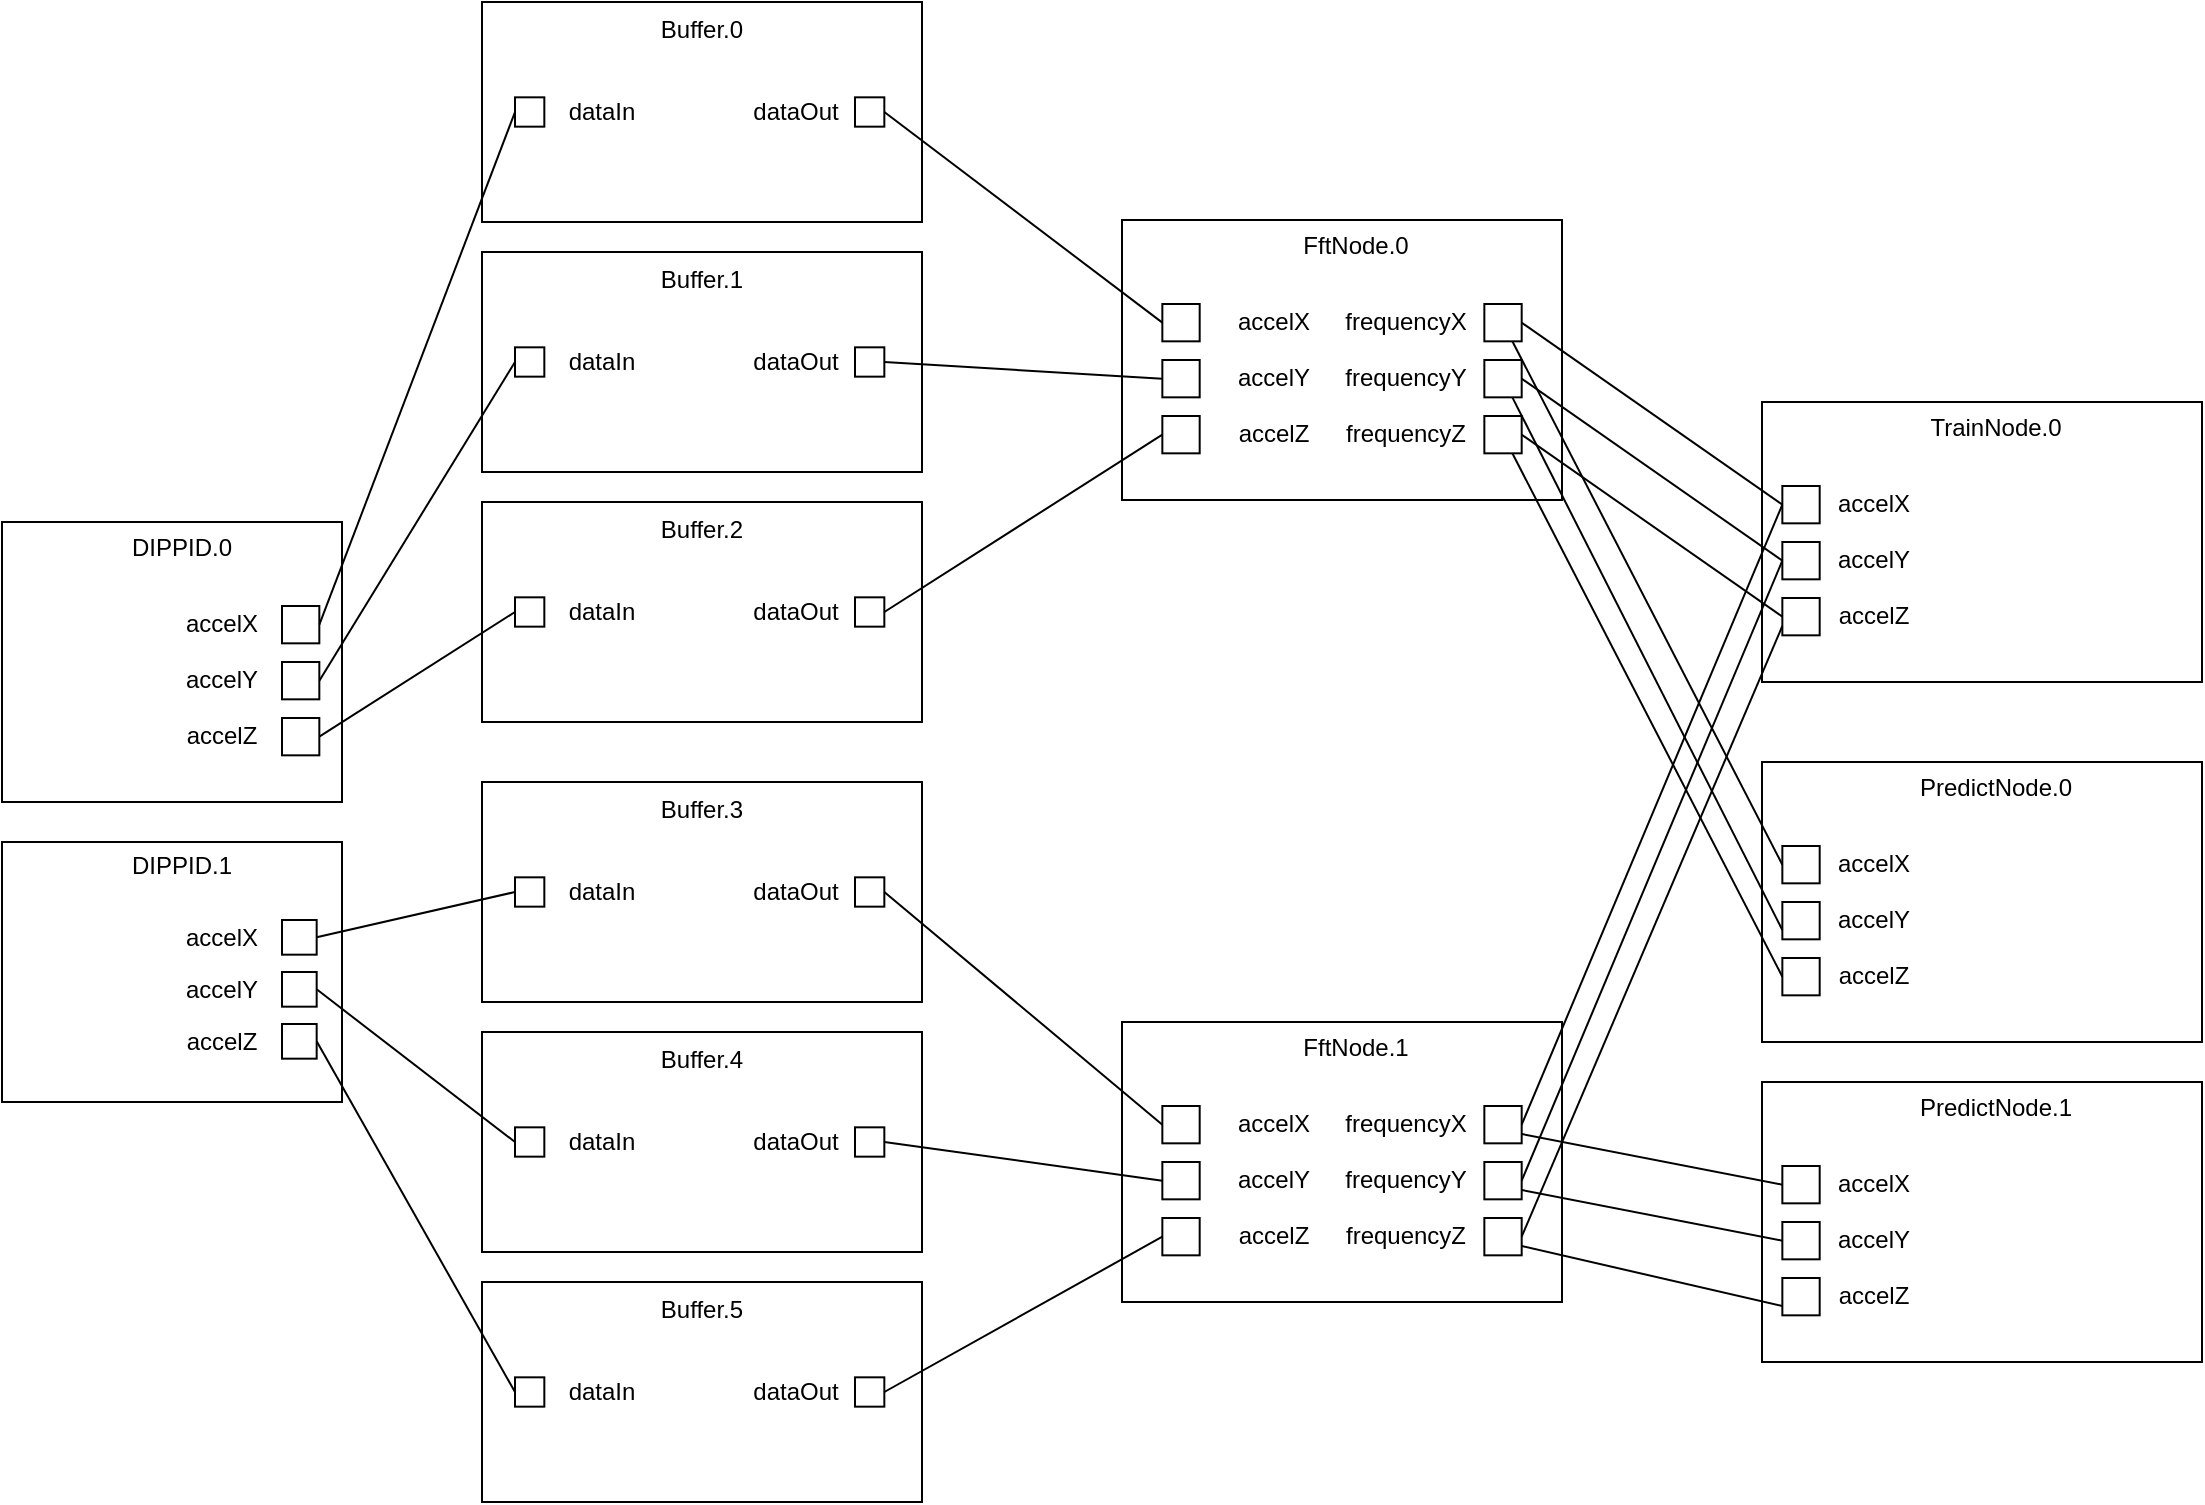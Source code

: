 <mxfile version="12.3.2" type="device" pages="1"><diagram id="SJnPd2fDboY1Y62Irj8r" name="FlowChart"><mxGraphModel dx="1278" dy="2117" grid="1" gridSize="10" guides="1" tooltips="1" connect="1" arrows="1" fold="1" page="1" pageScale="1" pageWidth="827" pageHeight="1169" math="0" shadow="0"><root><mxCell id="0"/><mxCell id="1" parent="0"/><mxCell id="RKV_NKpiURyX0T0LdgOH-31" value="" style="group" vertex="1" connectable="0" parent="1"><mxGeometry x="190" y="80" width="170" height="140" as="geometry"/></mxCell><mxCell id="RKV_NKpiURyX0T0LdgOH-5" value="" style="rounded=0;whiteSpace=wrap;html=1;" vertex="1" parent="RKV_NKpiURyX0T0LdgOH-31"><mxGeometry width="170" height="140" as="geometry"/></mxCell><mxCell id="RKV_NKpiURyX0T0LdgOH-6" value="DIPPID.0" style="text;html=1;strokeColor=none;fillColor=none;align=center;verticalAlign=middle;whiteSpace=wrap;rounded=0;" vertex="1" parent="RKV_NKpiURyX0T0LdgOH-31"><mxGeometry x="70" y="3.733" width="40" height="18.667" as="geometry"/></mxCell><mxCell id="RKV_NKpiURyX0T0LdgOH-7" value="" style="whiteSpace=wrap;html=1;aspect=fixed;" vertex="1" parent="RKV_NKpiURyX0T0LdgOH-31"><mxGeometry x="140" y="42" width="18.667" height="18.667" as="geometry"/></mxCell><mxCell id="RKV_NKpiURyX0T0LdgOH-9" value="accelX" style="text;html=1;strokeColor=none;fillColor=none;align=center;verticalAlign=middle;whiteSpace=wrap;rounded=0;" vertex="1" parent="RKV_NKpiURyX0T0LdgOH-31"><mxGeometry x="90" y="42" width="40" height="18.667" as="geometry"/></mxCell><mxCell id="RKV_NKpiURyX0T0LdgOH-10" value="" style="whiteSpace=wrap;html=1;aspect=fixed;" vertex="1" parent="RKV_NKpiURyX0T0LdgOH-31"><mxGeometry x="140" y="70" width="18.667" height="18.667" as="geometry"/></mxCell><mxCell id="RKV_NKpiURyX0T0LdgOH-11" value="accelY" style="text;html=1;strokeColor=none;fillColor=none;align=center;verticalAlign=middle;whiteSpace=wrap;rounded=0;" vertex="1" parent="RKV_NKpiURyX0T0LdgOH-31"><mxGeometry x="90" y="70" width="40" height="18.667" as="geometry"/></mxCell><mxCell id="RKV_NKpiURyX0T0LdgOH-12" value="" style="whiteSpace=wrap;html=1;aspect=fixed;" vertex="1" parent="RKV_NKpiURyX0T0LdgOH-31"><mxGeometry x="140" y="98" width="18.667" height="18.667" as="geometry"/></mxCell><mxCell id="RKV_NKpiURyX0T0LdgOH-13" value="accelZ" style="text;html=1;strokeColor=none;fillColor=none;align=center;verticalAlign=middle;whiteSpace=wrap;rounded=0;" vertex="1" parent="RKV_NKpiURyX0T0LdgOH-31"><mxGeometry x="90" y="98" width="40" height="18.667" as="geometry"/></mxCell><mxCell id="RKV_NKpiURyX0T0LdgOH-32" value="" style="group" vertex="1" connectable="0" parent="1"><mxGeometry x="190" y="240" width="170" height="130" as="geometry"/></mxCell><mxCell id="RKV_NKpiURyX0T0LdgOH-14" value="" style="rounded=0;whiteSpace=wrap;html=1;" vertex="1" parent="RKV_NKpiURyX0T0LdgOH-32"><mxGeometry width="170" height="130" as="geometry"/></mxCell><mxCell id="RKV_NKpiURyX0T0LdgOH-15" value="DIPPID.1" style="text;html=1;strokeColor=none;fillColor=none;align=center;verticalAlign=middle;whiteSpace=wrap;rounded=0;" vertex="1" parent="RKV_NKpiURyX0T0LdgOH-32"><mxGeometry x="70" y="3.467" width="40" height="17.333" as="geometry"/></mxCell><mxCell id="RKV_NKpiURyX0T0LdgOH-16" value="" style="whiteSpace=wrap;html=1;aspect=fixed;" vertex="1" parent="RKV_NKpiURyX0T0LdgOH-32"><mxGeometry x="140" y="39" width="17.333" height="17.333" as="geometry"/></mxCell><mxCell id="RKV_NKpiURyX0T0LdgOH-17" value="accelX" style="text;html=1;strokeColor=none;fillColor=none;align=center;verticalAlign=middle;whiteSpace=wrap;rounded=0;" vertex="1" parent="RKV_NKpiURyX0T0LdgOH-32"><mxGeometry x="90" y="39" width="40" height="17.333" as="geometry"/></mxCell><mxCell id="RKV_NKpiURyX0T0LdgOH-18" value="" style="whiteSpace=wrap;html=1;aspect=fixed;" vertex="1" parent="RKV_NKpiURyX0T0LdgOH-32"><mxGeometry x="140" y="65" width="17.333" height="17.333" as="geometry"/></mxCell><mxCell id="RKV_NKpiURyX0T0LdgOH-19" value="accelY" style="text;html=1;strokeColor=none;fillColor=none;align=center;verticalAlign=middle;whiteSpace=wrap;rounded=0;" vertex="1" parent="RKV_NKpiURyX0T0LdgOH-32"><mxGeometry x="90" y="65" width="40" height="17.333" as="geometry"/></mxCell><mxCell id="RKV_NKpiURyX0T0LdgOH-20" value="" style="whiteSpace=wrap;html=1;aspect=fixed;" vertex="1" parent="RKV_NKpiURyX0T0LdgOH-32"><mxGeometry x="140" y="91" width="17.333" height="17.333" as="geometry"/></mxCell><mxCell id="RKV_NKpiURyX0T0LdgOH-21" value="accelZ" style="text;html=1;strokeColor=none;fillColor=none;align=center;verticalAlign=middle;whiteSpace=wrap;rounded=0;" vertex="1" parent="RKV_NKpiURyX0T0LdgOH-32"><mxGeometry x="90" y="91" width="40" height="17.333" as="geometry"/></mxCell><mxCell id="RKV_NKpiURyX0T0LdgOH-46" value="" style="group" vertex="1" connectable="0" parent="1"><mxGeometry x="430" y="-180" width="220" height="110" as="geometry"/></mxCell><mxCell id="RKV_NKpiURyX0T0LdgOH-33" value="" style="group" vertex="1" connectable="0" parent="RKV_NKpiURyX0T0LdgOH-46"><mxGeometry width="220" height="110" as="geometry"/></mxCell><mxCell id="RKV_NKpiURyX0T0LdgOH-34" value="" style="rounded=0;whiteSpace=wrap;html=1;" vertex="1" parent="RKV_NKpiURyX0T0LdgOH-33"><mxGeometry width="220" height="110.0" as="geometry"/></mxCell><mxCell id="RKV_NKpiURyX0T0LdgOH-35" value="Buffer.0" style="text;html=1;strokeColor=none;fillColor=none;align=center;verticalAlign=middle;whiteSpace=wrap;rounded=0;" vertex="1" parent="RKV_NKpiURyX0T0LdgOH-33"><mxGeometry x="90" y="6.967" width="40" height="14.667" as="geometry"/></mxCell><mxCell id="RKV_NKpiURyX0T0LdgOH-38" value="" style="whiteSpace=wrap;html=1;aspect=fixed;" vertex="1" parent="RKV_NKpiURyX0T0LdgOH-33"><mxGeometry x="186.5" y="47.667" width="14.667" height="14.667" as="geometry"/></mxCell><mxCell id="RKV_NKpiURyX0T0LdgOH-39" value="dataOut" style="text;html=1;strokeColor=none;fillColor=none;align=center;verticalAlign=middle;whiteSpace=wrap;rounded=0;" vertex="1" parent="RKV_NKpiURyX0T0LdgOH-33"><mxGeometry x="136.5" y="47.667" width="40" height="14.667" as="geometry"/></mxCell><mxCell id="RKV_NKpiURyX0T0LdgOH-42" value="" style="whiteSpace=wrap;html=1;aspect=fixed;" vertex="1" parent="RKV_NKpiURyX0T0LdgOH-33"><mxGeometry x="16.5" y="47.667" width="14.667" height="14.667" as="geometry"/></mxCell><mxCell id="RKV_NKpiURyX0T0LdgOH-43" value="dataIn" style="text;html=1;strokeColor=none;fillColor=none;align=center;verticalAlign=middle;whiteSpace=wrap;rounded=0;" vertex="1" parent="RKV_NKpiURyX0T0LdgOH-33"><mxGeometry x="40" y="47.667" width="40" height="14.667" as="geometry"/></mxCell><mxCell id="RKV_NKpiURyX0T0LdgOH-47" value="" style="group" vertex="1" connectable="0" parent="1"><mxGeometry x="430" y="-55" width="220" height="110" as="geometry"/></mxCell><mxCell id="RKV_NKpiURyX0T0LdgOH-48" value="" style="group" vertex="1" connectable="0" parent="RKV_NKpiURyX0T0LdgOH-47"><mxGeometry width="220" height="110" as="geometry"/></mxCell><mxCell id="RKV_NKpiURyX0T0LdgOH-49" value="" style="rounded=0;whiteSpace=wrap;html=1;" vertex="1" parent="RKV_NKpiURyX0T0LdgOH-48"><mxGeometry width="220" height="110.0" as="geometry"/></mxCell><mxCell id="RKV_NKpiURyX0T0LdgOH-50" value="Buffer.1" style="text;html=1;strokeColor=none;fillColor=none;align=center;verticalAlign=middle;whiteSpace=wrap;rounded=0;" vertex="1" parent="RKV_NKpiURyX0T0LdgOH-48"><mxGeometry x="90" y="6.967" width="40" height="14.667" as="geometry"/></mxCell><mxCell id="RKV_NKpiURyX0T0LdgOH-51" value="" style="whiteSpace=wrap;html=1;aspect=fixed;" vertex="1" parent="RKV_NKpiURyX0T0LdgOH-48"><mxGeometry x="186.5" y="47.667" width="14.667" height="14.667" as="geometry"/></mxCell><mxCell id="RKV_NKpiURyX0T0LdgOH-52" value="dataOut" style="text;html=1;strokeColor=none;fillColor=none;align=center;verticalAlign=middle;whiteSpace=wrap;rounded=0;" vertex="1" parent="RKV_NKpiURyX0T0LdgOH-48"><mxGeometry x="136.5" y="47.667" width="40" height="14.667" as="geometry"/></mxCell><mxCell id="RKV_NKpiURyX0T0LdgOH-53" value="" style="whiteSpace=wrap;html=1;aspect=fixed;" vertex="1" parent="RKV_NKpiURyX0T0LdgOH-48"><mxGeometry x="16.5" y="47.667" width="14.667" height="14.667" as="geometry"/></mxCell><mxCell id="RKV_NKpiURyX0T0LdgOH-54" value="dataIn" style="text;html=1;strokeColor=none;fillColor=none;align=center;verticalAlign=middle;whiteSpace=wrap;rounded=0;" vertex="1" parent="RKV_NKpiURyX0T0LdgOH-48"><mxGeometry x="40" y="47.667" width="40" height="14.667" as="geometry"/></mxCell><mxCell id="RKV_NKpiURyX0T0LdgOH-55" value="" style="group" vertex="1" connectable="0" parent="1"><mxGeometry x="430" y="70" width="220" height="110" as="geometry"/></mxCell><mxCell id="RKV_NKpiURyX0T0LdgOH-56" value="" style="group" vertex="1" connectable="0" parent="RKV_NKpiURyX0T0LdgOH-55"><mxGeometry width="220" height="110" as="geometry"/></mxCell><mxCell id="RKV_NKpiURyX0T0LdgOH-57" value="" style="rounded=0;whiteSpace=wrap;html=1;" vertex="1" parent="RKV_NKpiURyX0T0LdgOH-56"><mxGeometry width="220" height="110.0" as="geometry"/></mxCell><mxCell id="RKV_NKpiURyX0T0LdgOH-58" value="Buffer.2" style="text;html=1;strokeColor=none;fillColor=none;align=center;verticalAlign=middle;whiteSpace=wrap;rounded=0;" vertex="1" parent="RKV_NKpiURyX0T0LdgOH-56"><mxGeometry x="90" y="6.967" width="40" height="14.667" as="geometry"/></mxCell><mxCell id="RKV_NKpiURyX0T0LdgOH-59" value="" style="whiteSpace=wrap;html=1;aspect=fixed;" vertex="1" parent="RKV_NKpiURyX0T0LdgOH-56"><mxGeometry x="186.5" y="47.667" width="14.667" height="14.667" as="geometry"/></mxCell><mxCell id="RKV_NKpiURyX0T0LdgOH-60" value="dataOut" style="text;html=1;strokeColor=none;fillColor=none;align=center;verticalAlign=middle;whiteSpace=wrap;rounded=0;" vertex="1" parent="RKV_NKpiURyX0T0LdgOH-56"><mxGeometry x="136.5" y="47.667" width="40" height="14.667" as="geometry"/></mxCell><mxCell id="RKV_NKpiURyX0T0LdgOH-61" value="" style="whiteSpace=wrap;html=1;aspect=fixed;" vertex="1" parent="RKV_NKpiURyX0T0LdgOH-56"><mxGeometry x="16.5" y="47.667" width="14.667" height="14.667" as="geometry"/></mxCell><mxCell id="RKV_NKpiURyX0T0LdgOH-62" value="dataIn" style="text;html=1;strokeColor=none;fillColor=none;align=center;verticalAlign=middle;whiteSpace=wrap;rounded=0;" vertex="1" parent="RKV_NKpiURyX0T0LdgOH-56"><mxGeometry x="40" y="47.667" width="40" height="14.667" as="geometry"/></mxCell><mxCell id="RKV_NKpiURyX0T0LdgOH-71" value="" style="group" vertex="1" connectable="0" parent="1"><mxGeometry x="430" y="210" width="220" height="110" as="geometry"/></mxCell><mxCell id="RKV_NKpiURyX0T0LdgOH-72" value="" style="group" vertex="1" connectable="0" parent="RKV_NKpiURyX0T0LdgOH-71"><mxGeometry width="220" height="110" as="geometry"/></mxCell><mxCell id="RKV_NKpiURyX0T0LdgOH-73" value="" style="rounded=0;whiteSpace=wrap;html=1;" vertex="1" parent="RKV_NKpiURyX0T0LdgOH-72"><mxGeometry width="220" height="110.0" as="geometry"/></mxCell><mxCell id="RKV_NKpiURyX0T0LdgOH-74" value="Buffer.3" style="text;html=1;strokeColor=none;fillColor=none;align=center;verticalAlign=middle;whiteSpace=wrap;rounded=0;" vertex="1" parent="RKV_NKpiURyX0T0LdgOH-72"><mxGeometry x="90" y="6.967" width="40" height="14.667" as="geometry"/></mxCell><mxCell id="RKV_NKpiURyX0T0LdgOH-75" value="" style="whiteSpace=wrap;html=1;aspect=fixed;" vertex="1" parent="RKV_NKpiURyX0T0LdgOH-72"><mxGeometry x="186.5" y="47.667" width="14.667" height="14.667" as="geometry"/></mxCell><mxCell id="RKV_NKpiURyX0T0LdgOH-76" value="dataOut" style="text;html=1;strokeColor=none;fillColor=none;align=center;verticalAlign=middle;whiteSpace=wrap;rounded=0;" vertex="1" parent="RKV_NKpiURyX0T0LdgOH-72"><mxGeometry x="136.5" y="47.667" width="40" height="14.667" as="geometry"/></mxCell><mxCell id="RKV_NKpiURyX0T0LdgOH-77" value="" style="whiteSpace=wrap;html=1;aspect=fixed;" vertex="1" parent="RKV_NKpiURyX0T0LdgOH-72"><mxGeometry x="16.5" y="47.667" width="14.667" height="14.667" as="geometry"/></mxCell><mxCell id="RKV_NKpiURyX0T0LdgOH-78" value="dataIn" style="text;html=1;strokeColor=none;fillColor=none;align=center;verticalAlign=middle;whiteSpace=wrap;rounded=0;" vertex="1" parent="RKV_NKpiURyX0T0LdgOH-72"><mxGeometry x="40" y="47.667" width="40" height="14.667" as="geometry"/></mxCell><mxCell id="RKV_NKpiURyX0T0LdgOH-79" value="" style="group" vertex="1" connectable="0" parent="1"><mxGeometry x="430" y="335" width="220" height="110" as="geometry"/></mxCell><mxCell id="RKV_NKpiURyX0T0LdgOH-80" value="" style="group" vertex="1" connectable="0" parent="RKV_NKpiURyX0T0LdgOH-79"><mxGeometry width="220" height="110" as="geometry"/></mxCell><mxCell id="RKV_NKpiURyX0T0LdgOH-81" value="" style="rounded=0;whiteSpace=wrap;html=1;" vertex="1" parent="RKV_NKpiURyX0T0LdgOH-80"><mxGeometry width="220" height="110.0" as="geometry"/></mxCell><mxCell id="RKV_NKpiURyX0T0LdgOH-82" value="Buffer.4" style="text;html=1;strokeColor=none;fillColor=none;align=center;verticalAlign=middle;whiteSpace=wrap;rounded=0;" vertex="1" parent="RKV_NKpiURyX0T0LdgOH-80"><mxGeometry x="90" y="6.967" width="40" height="14.667" as="geometry"/></mxCell><mxCell id="RKV_NKpiURyX0T0LdgOH-83" value="" style="whiteSpace=wrap;html=1;aspect=fixed;" vertex="1" parent="RKV_NKpiURyX0T0LdgOH-80"><mxGeometry x="186.5" y="47.667" width="14.667" height="14.667" as="geometry"/></mxCell><mxCell id="RKV_NKpiURyX0T0LdgOH-84" value="dataOut" style="text;html=1;strokeColor=none;fillColor=none;align=center;verticalAlign=middle;whiteSpace=wrap;rounded=0;" vertex="1" parent="RKV_NKpiURyX0T0LdgOH-80"><mxGeometry x="136.5" y="47.667" width="40" height="14.667" as="geometry"/></mxCell><mxCell id="RKV_NKpiURyX0T0LdgOH-85" value="" style="whiteSpace=wrap;html=1;aspect=fixed;" vertex="1" parent="RKV_NKpiURyX0T0LdgOH-80"><mxGeometry x="16.5" y="47.667" width="14.667" height="14.667" as="geometry"/></mxCell><mxCell id="RKV_NKpiURyX0T0LdgOH-86" value="dataIn" style="text;html=1;strokeColor=none;fillColor=none;align=center;verticalAlign=middle;whiteSpace=wrap;rounded=0;" vertex="1" parent="RKV_NKpiURyX0T0LdgOH-80"><mxGeometry x="40" y="47.667" width="40" height="14.667" as="geometry"/></mxCell><mxCell id="RKV_NKpiURyX0T0LdgOH-87" value="" style="group" vertex="1" connectable="0" parent="1"><mxGeometry x="430" y="460" width="220" height="110" as="geometry"/></mxCell><mxCell id="RKV_NKpiURyX0T0LdgOH-88" value="" style="group" vertex="1" connectable="0" parent="RKV_NKpiURyX0T0LdgOH-87"><mxGeometry width="220" height="110" as="geometry"/></mxCell><mxCell id="RKV_NKpiURyX0T0LdgOH-89" value="" style="rounded=0;whiteSpace=wrap;html=1;" vertex="1" parent="RKV_NKpiURyX0T0LdgOH-88"><mxGeometry width="220" height="110.0" as="geometry"/></mxCell><mxCell id="RKV_NKpiURyX0T0LdgOH-90" value="Buffer.5" style="text;html=1;strokeColor=none;fillColor=none;align=center;verticalAlign=middle;whiteSpace=wrap;rounded=0;" vertex="1" parent="RKV_NKpiURyX0T0LdgOH-88"><mxGeometry x="90" y="6.967" width="40" height="14.667" as="geometry"/></mxCell><mxCell id="RKV_NKpiURyX0T0LdgOH-91" value="" style="whiteSpace=wrap;html=1;aspect=fixed;" vertex="1" parent="RKV_NKpiURyX0T0LdgOH-88"><mxGeometry x="186.5" y="47.667" width="14.667" height="14.667" as="geometry"/></mxCell><mxCell id="RKV_NKpiURyX0T0LdgOH-92" value="dataOut" style="text;html=1;strokeColor=none;fillColor=none;align=center;verticalAlign=middle;whiteSpace=wrap;rounded=0;" vertex="1" parent="RKV_NKpiURyX0T0LdgOH-88"><mxGeometry x="136.5" y="47.667" width="40" height="14.667" as="geometry"/></mxCell><mxCell id="RKV_NKpiURyX0T0LdgOH-93" value="" style="whiteSpace=wrap;html=1;aspect=fixed;" vertex="1" parent="RKV_NKpiURyX0T0LdgOH-88"><mxGeometry x="16.5" y="47.667" width="14.667" height="14.667" as="geometry"/></mxCell><mxCell id="RKV_NKpiURyX0T0LdgOH-94" value="dataIn" style="text;html=1;strokeColor=none;fillColor=none;align=center;verticalAlign=middle;whiteSpace=wrap;rounded=0;" vertex="1" parent="RKV_NKpiURyX0T0LdgOH-88"><mxGeometry x="40" y="47.667" width="40" height="14.667" as="geometry"/></mxCell><mxCell id="RKV_NKpiURyX0T0LdgOH-95" value="" style="group" vertex="1" connectable="0" parent="1"><mxGeometry x="750" y="-71" width="220" height="140" as="geometry"/></mxCell><mxCell id="RKV_NKpiURyX0T0LdgOH-96" value="" style="rounded=0;whiteSpace=wrap;html=1;" vertex="1" parent="RKV_NKpiURyX0T0LdgOH-95"><mxGeometry width="220" height="140" as="geometry"/></mxCell><mxCell id="RKV_NKpiURyX0T0LdgOH-97" value="FftNode.0" style="text;html=1;strokeColor=none;fillColor=none;align=center;verticalAlign=middle;whiteSpace=wrap;rounded=0;" vertex="1" parent="RKV_NKpiURyX0T0LdgOH-95"><mxGeometry x="90.588" y="3.733" width="51.765" height="18.667" as="geometry"/></mxCell><mxCell id="RKV_NKpiURyX0T0LdgOH-98" value="" style="whiteSpace=wrap;html=1;aspect=fixed;" vertex="1" parent="RKV_NKpiURyX0T0LdgOH-95"><mxGeometry x="181.176" y="42" width="18.667" height="18.667" as="geometry"/></mxCell><mxCell id="RKV_NKpiURyX0T0LdgOH-99" value="frequencyX" style="text;html=1;strokeColor=none;fillColor=none;align=center;verticalAlign=middle;whiteSpace=wrap;rounded=0;" vertex="1" parent="RKV_NKpiURyX0T0LdgOH-95"><mxGeometry x="116.471" y="42" width="51.765" height="18.667" as="geometry"/></mxCell><mxCell id="RKV_NKpiURyX0T0LdgOH-100" value="" style="whiteSpace=wrap;html=1;aspect=fixed;" vertex="1" parent="RKV_NKpiURyX0T0LdgOH-95"><mxGeometry x="181.176" y="70" width="18.667" height="18.667" as="geometry"/></mxCell><mxCell id="RKV_NKpiURyX0T0LdgOH-101" value="frequencyY" style="text;html=1;strokeColor=none;fillColor=none;align=center;verticalAlign=middle;whiteSpace=wrap;rounded=0;" vertex="1" parent="RKV_NKpiURyX0T0LdgOH-95"><mxGeometry x="116.471" y="70" width="51.765" height="18.667" as="geometry"/></mxCell><mxCell id="RKV_NKpiURyX0T0LdgOH-102" value="" style="whiteSpace=wrap;html=1;aspect=fixed;" vertex="1" parent="RKV_NKpiURyX0T0LdgOH-95"><mxGeometry x="181.176" y="98" width="18.667" height="18.667" as="geometry"/></mxCell><mxCell id="RKV_NKpiURyX0T0LdgOH-103" value="frequencyZ" style="text;html=1;strokeColor=none;fillColor=none;align=center;verticalAlign=middle;whiteSpace=wrap;rounded=0;" vertex="1" parent="RKV_NKpiURyX0T0LdgOH-95"><mxGeometry x="116.471" y="98" width="51.765" height="18.667" as="geometry"/></mxCell><mxCell id="RKV_NKpiURyX0T0LdgOH-113" value="" style="whiteSpace=wrap;html=1;aspect=fixed;" vertex="1" parent="RKV_NKpiURyX0T0LdgOH-95"><mxGeometry x="20.176" y="42" width="18.667" height="18.667" as="geometry"/></mxCell><mxCell id="RKV_NKpiURyX0T0LdgOH-114" value="accelX" style="text;html=1;strokeColor=none;fillColor=none;align=center;verticalAlign=middle;whiteSpace=wrap;rounded=0;" vertex="1" parent="RKV_NKpiURyX0T0LdgOH-95"><mxGeometry x="49.971" y="42" width="51.765" height="18.667" as="geometry"/></mxCell><mxCell id="RKV_NKpiURyX0T0LdgOH-115" value="" style="whiteSpace=wrap;html=1;aspect=fixed;" vertex="1" parent="RKV_NKpiURyX0T0LdgOH-95"><mxGeometry x="20.176" y="70" width="18.667" height="18.667" as="geometry"/></mxCell><mxCell id="RKV_NKpiURyX0T0LdgOH-116" value="accelY" style="text;html=1;strokeColor=none;fillColor=none;align=center;verticalAlign=middle;whiteSpace=wrap;rounded=0;" vertex="1" parent="RKV_NKpiURyX0T0LdgOH-95"><mxGeometry x="49.971" y="70" width="51.765" height="18.667" as="geometry"/></mxCell><mxCell id="RKV_NKpiURyX0T0LdgOH-117" value="" style="whiteSpace=wrap;html=1;aspect=fixed;" vertex="1" parent="RKV_NKpiURyX0T0LdgOH-95"><mxGeometry x="20.176" y="98" width="18.667" height="18.667" as="geometry"/></mxCell><mxCell id="RKV_NKpiURyX0T0LdgOH-118" value="accelZ" style="text;html=1;strokeColor=none;fillColor=none;align=center;verticalAlign=middle;whiteSpace=wrap;rounded=0;" vertex="1" parent="RKV_NKpiURyX0T0LdgOH-95"><mxGeometry x="49.971" y="98" width="51.765" height="18.667" as="geometry"/></mxCell><mxCell id="RKV_NKpiURyX0T0LdgOH-119" value="" style="group" vertex="1" connectable="0" parent="1"><mxGeometry x="750" y="330" width="220" height="140" as="geometry"/></mxCell><mxCell id="RKV_NKpiURyX0T0LdgOH-120" value="" style="rounded=0;whiteSpace=wrap;html=1;" vertex="1" parent="RKV_NKpiURyX0T0LdgOH-119"><mxGeometry width="220" height="140" as="geometry"/></mxCell><mxCell id="RKV_NKpiURyX0T0LdgOH-121" value="FftNode.1" style="text;html=1;strokeColor=none;fillColor=none;align=center;verticalAlign=middle;whiteSpace=wrap;rounded=0;" vertex="1" parent="RKV_NKpiURyX0T0LdgOH-119"><mxGeometry x="90.588" y="3.733" width="51.765" height="18.667" as="geometry"/></mxCell><mxCell id="RKV_NKpiURyX0T0LdgOH-122" value="" style="whiteSpace=wrap;html=1;aspect=fixed;" vertex="1" parent="RKV_NKpiURyX0T0LdgOH-119"><mxGeometry x="181.176" y="42" width="18.667" height="18.667" as="geometry"/></mxCell><mxCell id="RKV_NKpiURyX0T0LdgOH-123" value="frequencyX" style="text;html=1;strokeColor=none;fillColor=none;align=center;verticalAlign=middle;whiteSpace=wrap;rounded=0;" vertex="1" parent="RKV_NKpiURyX0T0LdgOH-119"><mxGeometry x="116.471" y="42" width="51.765" height="18.667" as="geometry"/></mxCell><mxCell id="RKV_NKpiURyX0T0LdgOH-124" value="" style="whiteSpace=wrap;html=1;aspect=fixed;" vertex="1" parent="RKV_NKpiURyX0T0LdgOH-119"><mxGeometry x="181.176" y="70" width="18.667" height="18.667" as="geometry"/></mxCell><mxCell id="RKV_NKpiURyX0T0LdgOH-125" value="frequencyY" style="text;html=1;strokeColor=none;fillColor=none;align=center;verticalAlign=middle;whiteSpace=wrap;rounded=0;" vertex="1" parent="RKV_NKpiURyX0T0LdgOH-119"><mxGeometry x="116.471" y="70" width="51.765" height="18.667" as="geometry"/></mxCell><mxCell id="RKV_NKpiURyX0T0LdgOH-126" value="" style="whiteSpace=wrap;html=1;aspect=fixed;" vertex="1" parent="RKV_NKpiURyX0T0LdgOH-119"><mxGeometry x="181.176" y="98" width="18.667" height="18.667" as="geometry"/></mxCell><mxCell id="RKV_NKpiURyX0T0LdgOH-127" value="frequencyZ" style="text;html=1;strokeColor=none;fillColor=none;align=center;verticalAlign=middle;whiteSpace=wrap;rounded=0;" vertex="1" parent="RKV_NKpiURyX0T0LdgOH-119"><mxGeometry x="116.471" y="98" width="51.765" height="18.667" as="geometry"/></mxCell><mxCell id="RKV_NKpiURyX0T0LdgOH-128" value="" style="whiteSpace=wrap;html=1;aspect=fixed;" vertex="1" parent="RKV_NKpiURyX0T0LdgOH-119"><mxGeometry x="20.176" y="42" width="18.667" height="18.667" as="geometry"/></mxCell><mxCell id="RKV_NKpiURyX0T0LdgOH-129" value="accelX" style="text;html=1;strokeColor=none;fillColor=none;align=center;verticalAlign=middle;whiteSpace=wrap;rounded=0;" vertex="1" parent="RKV_NKpiURyX0T0LdgOH-119"><mxGeometry x="49.971" y="42" width="51.765" height="18.667" as="geometry"/></mxCell><mxCell id="RKV_NKpiURyX0T0LdgOH-130" value="" style="whiteSpace=wrap;html=1;aspect=fixed;" vertex="1" parent="RKV_NKpiURyX0T0LdgOH-119"><mxGeometry x="20.176" y="70" width="18.667" height="18.667" as="geometry"/></mxCell><mxCell id="RKV_NKpiURyX0T0LdgOH-131" value="accelY" style="text;html=1;strokeColor=none;fillColor=none;align=center;verticalAlign=middle;whiteSpace=wrap;rounded=0;" vertex="1" parent="RKV_NKpiURyX0T0LdgOH-119"><mxGeometry x="49.971" y="70" width="51.765" height="18.667" as="geometry"/></mxCell><mxCell id="RKV_NKpiURyX0T0LdgOH-132" value="" style="whiteSpace=wrap;html=1;aspect=fixed;" vertex="1" parent="RKV_NKpiURyX0T0LdgOH-119"><mxGeometry x="20.176" y="98" width="18.667" height="18.667" as="geometry"/></mxCell><mxCell id="RKV_NKpiURyX0T0LdgOH-133" value="accelZ" style="text;html=1;strokeColor=none;fillColor=none;align=center;verticalAlign=middle;whiteSpace=wrap;rounded=0;" vertex="1" parent="RKV_NKpiURyX0T0LdgOH-119"><mxGeometry x="49.971" y="98" width="51.765" height="18.667" as="geometry"/></mxCell><mxCell id="RKV_NKpiURyX0T0LdgOH-134" value="" style="group" vertex="1" connectable="0" parent="1"><mxGeometry x="1070" y="20" width="220" height="140" as="geometry"/></mxCell><mxCell id="RKV_NKpiURyX0T0LdgOH-135" value="" style="rounded=0;whiteSpace=wrap;html=1;" vertex="1" parent="RKV_NKpiURyX0T0LdgOH-134"><mxGeometry width="220" height="140" as="geometry"/></mxCell><mxCell id="RKV_NKpiURyX0T0LdgOH-136" value="TrainNode.0" style="text;html=1;strokeColor=none;fillColor=none;align=center;verticalAlign=middle;whiteSpace=wrap;rounded=0;" vertex="1" parent="RKV_NKpiURyX0T0LdgOH-134"><mxGeometry x="90.588" y="3.733" width="51.765" height="18.667" as="geometry"/></mxCell><mxCell id="RKV_NKpiURyX0T0LdgOH-143" value="" style="whiteSpace=wrap;html=1;aspect=fixed;" vertex="1" parent="RKV_NKpiURyX0T0LdgOH-134"><mxGeometry x="10.176" y="42" width="18.667" height="18.667" as="geometry"/></mxCell><mxCell id="RKV_NKpiURyX0T0LdgOH-144" value="accelX" style="text;html=1;strokeColor=none;fillColor=none;align=center;verticalAlign=middle;whiteSpace=wrap;rounded=0;" vertex="1" parent="RKV_NKpiURyX0T0LdgOH-134"><mxGeometry x="29.971" y="42" width="51.765" height="18.667" as="geometry"/></mxCell><mxCell id="RKV_NKpiURyX0T0LdgOH-145" value="" style="whiteSpace=wrap;html=1;aspect=fixed;" vertex="1" parent="RKV_NKpiURyX0T0LdgOH-134"><mxGeometry x="10.176" y="70" width="18.667" height="18.667" as="geometry"/></mxCell><mxCell id="RKV_NKpiURyX0T0LdgOH-146" value="accelY" style="text;html=1;strokeColor=none;fillColor=none;align=center;verticalAlign=middle;whiteSpace=wrap;rounded=0;" vertex="1" parent="RKV_NKpiURyX0T0LdgOH-134"><mxGeometry x="29.971" y="70" width="51.765" height="18.667" as="geometry"/></mxCell><mxCell id="RKV_NKpiURyX0T0LdgOH-147" value="" style="whiteSpace=wrap;html=1;aspect=fixed;" vertex="1" parent="RKV_NKpiURyX0T0LdgOH-134"><mxGeometry x="10.176" y="98" width="18.667" height="18.667" as="geometry"/></mxCell><mxCell id="RKV_NKpiURyX0T0LdgOH-148" value="accelZ" style="text;html=1;strokeColor=none;fillColor=none;align=center;verticalAlign=middle;whiteSpace=wrap;rounded=0;" vertex="1" parent="RKV_NKpiURyX0T0LdgOH-134"><mxGeometry x="29.971" y="98" width="51.765" height="18.667" as="geometry"/></mxCell><mxCell id="RKV_NKpiURyX0T0LdgOH-164" value="" style="group" vertex="1" connectable="0" parent="1"><mxGeometry x="1070" y="200" width="220" height="140" as="geometry"/></mxCell><mxCell id="RKV_NKpiURyX0T0LdgOH-165" value="" style="rounded=0;whiteSpace=wrap;html=1;" vertex="1" parent="RKV_NKpiURyX0T0LdgOH-164"><mxGeometry width="220" height="140" as="geometry"/></mxCell><mxCell id="RKV_NKpiURyX0T0LdgOH-166" value="PredictNode.0" style="text;html=1;strokeColor=none;fillColor=none;align=center;verticalAlign=middle;whiteSpace=wrap;rounded=0;" vertex="1" parent="RKV_NKpiURyX0T0LdgOH-164"><mxGeometry x="90.588" y="3.733" width="51.765" height="18.667" as="geometry"/></mxCell><mxCell id="RKV_NKpiURyX0T0LdgOH-167" value="" style="whiteSpace=wrap;html=1;aspect=fixed;" vertex="1" parent="RKV_NKpiURyX0T0LdgOH-164"><mxGeometry x="10.176" y="42" width="18.667" height="18.667" as="geometry"/></mxCell><mxCell id="RKV_NKpiURyX0T0LdgOH-168" value="accelX" style="text;html=1;strokeColor=none;fillColor=none;align=center;verticalAlign=middle;whiteSpace=wrap;rounded=0;" vertex="1" parent="RKV_NKpiURyX0T0LdgOH-164"><mxGeometry x="29.971" y="42" width="51.765" height="18.667" as="geometry"/></mxCell><mxCell id="RKV_NKpiURyX0T0LdgOH-169" value="" style="whiteSpace=wrap;html=1;aspect=fixed;" vertex="1" parent="RKV_NKpiURyX0T0LdgOH-164"><mxGeometry x="10.176" y="70" width="18.667" height="18.667" as="geometry"/></mxCell><mxCell id="RKV_NKpiURyX0T0LdgOH-170" value="accelY" style="text;html=1;strokeColor=none;fillColor=none;align=center;verticalAlign=middle;whiteSpace=wrap;rounded=0;" vertex="1" parent="RKV_NKpiURyX0T0LdgOH-164"><mxGeometry x="29.971" y="70" width="51.765" height="18.667" as="geometry"/></mxCell><mxCell id="RKV_NKpiURyX0T0LdgOH-171" value="" style="whiteSpace=wrap;html=1;aspect=fixed;" vertex="1" parent="RKV_NKpiURyX0T0LdgOH-164"><mxGeometry x="10.176" y="98" width="18.667" height="18.667" as="geometry"/></mxCell><mxCell id="RKV_NKpiURyX0T0LdgOH-172" value="accelZ" style="text;html=1;strokeColor=none;fillColor=none;align=center;verticalAlign=middle;whiteSpace=wrap;rounded=0;" vertex="1" parent="RKV_NKpiURyX0T0LdgOH-164"><mxGeometry x="29.971" y="98" width="51.765" height="18.667" as="geometry"/></mxCell><mxCell id="RKV_NKpiURyX0T0LdgOH-173" value="" style="group" vertex="1" connectable="0" parent="1"><mxGeometry x="1070" y="360" width="220" height="140" as="geometry"/></mxCell><mxCell id="RKV_NKpiURyX0T0LdgOH-174" value="" style="rounded=0;whiteSpace=wrap;html=1;" vertex="1" parent="RKV_NKpiURyX0T0LdgOH-173"><mxGeometry width="220" height="140" as="geometry"/></mxCell><mxCell id="RKV_NKpiURyX0T0LdgOH-175" value="PredictNode.1" style="text;html=1;strokeColor=none;fillColor=none;align=center;verticalAlign=middle;whiteSpace=wrap;rounded=0;" vertex="1" parent="RKV_NKpiURyX0T0LdgOH-173"><mxGeometry x="90.588" y="3.733" width="51.765" height="18.667" as="geometry"/></mxCell><mxCell id="RKV_NKpiURyX0T0LdgOH-176" value="" style="whiteSpace=wrap;html=1;aspect=fixed;" vertex="1" parent="RKV_NKpiURyX0T0LdgOH-173"><mxGeometry x="10.176" y="42" width="18.667" height="18.667" as="geometry"/></mxCell><mxCell id="RKV_NKpiURyX0T0LdgOH-177" value="accelX" style="text;html=1;strokeColor=none;fillColor=none;align=center;verticalAlign=middle;whiteSpace=wrap;rounded=0;" vertex="1" parent="RKV_NKpiURyX0T0LdgOH-173"><mxGeometry x="29.971" y="42" width="51.765" height="18.667" as="geometry"/></mxCell><mxCell id="RKV_NKpiURyX0T0LdgOH-178" value="" style="whiteSpace=wrap;html=1;aspect=fixed;" vertex="1" parent="RKV_NKpiURyX0T0LdgOH-173"><mxGeometry x="10.176" y="70" width="18.667" height="18.667" as="geometry"/></mxCell><mxCell id="RKV_NKpiURyX0T0LdgOH-179" value="accelY" style="text;html=1;strokeColor=none;fillColor=none;align=center;verticalAlign=middle;whiteSpace=wrap;rounded=0;" vertex="1" parent="RKV_NKpiURyX0T0LdgOH-173"><mxGeometry x="29.971" y="70" width="51.765" height="18.667" as="geometry"/></mxCell><mxCell id="RKV_NKpiURyX0T0LdgOH-180" value="" style="whiteSpace=wrap;html=1;aspect=fixed;" vertex="1" parent="RKV_NKpiURyX0T0LdgOH-173"><mxGeometry x="10.176" y="98" width="18.667" height="18.667" as="geometry"/></mxCell><mxCell id="RKV_NKpiURyX0T0LdgOH-181" value="accelZ" style="text;html=1;strokeColor=none;fillColor=none;align=center;verticalAlign=middle;whiteSpace=wrap;rounded=0;" vertex="1" parent="RKV_NKpiURyX0T0LdgOH-173"><mxGeometry x="29.971" y="98" width="51.765" height="18.667" as="geometry"/></mxCell><mxCell id="RKV_NKpiURyX0T0LdgOH-182" value="" style="endArrow=none;html=1;entryX=1;entryY=0.5;entryDx=0;entryDy=0;exitX=0;exitY=0.5;exitDx=0;exitDy=0;" edge="1" parent="1" source="RKV_NKpiURyX0T0LdgOH-42" target="RKV_NKpiURyX0T0LdgOH-7"><mxGeometry width="50" height="50" relative="1" as="geometry"><mxPoint x="390" y="90" as="sourcePoint"/><mxPoint x="240" y="590" as="targetPoint"/></mxGeometry></mxCell><mxCell id="RKV_NKpiURyX0T0LdgOH-183" value="" style="endArrow=none;html=1;entryX=1;entryY=0.5;entryDx=0;entryDy=0;exitX=0;exitY=0.5;exitDx=0;exitDy=0;" edge="1" parent="1" source="RKV_NKpiURyX0T0LdgOH-53" target="RKV_NKpiURyX0T0LdgOH-10"><mxGeometry width="50" height="50" relative="1" as="geometry"><mxPoint x="400" y="100" as="sourcePoint"/><mxPoint x="358.667" y="141.333" as="targetPoint"/></mxGeometry></mxCell><mxCell id="RKV_NKpiURyX0T0LdgOH-184" value="" style="endArrow=none;html=1;entryX=1;entryY=0.5;entryDx=0;entryDy=0;exitX=0;exitY=0.5;exitDx=0;exitDy=0;" edge="1" parent="1" source="RKV_NKpiURyX0T0LdgOH-61" target="RKV_NKpiURyX0T0LdgOH-12"><mxGeometry width="50" height="50" relative="1" as="geometry"><mxPoint x="410" y="110" as="sourcePoint"/><mxPoint x="368.667" y="151.333" as="targetPoint"/></mxGeometry></mxCell><mxCell id="RKV_NKpiURyX0T0LdgOH-185" value="" style="endArrow=none;html=1;entryX=1;entryY=0.5;entryDx=0;entryDy=0;exitX=0;exitY=0.5;exitDx=0;exitDy=0;" edge="1" parent="1" source="RKV_NKpiURyX0T0LdgOH-77" target="RKV_NKpiURyX0T0LdgOH-16"><mxGeometry width="50" height="50" relative="1" as="geometry"><mxPoint x="420" y="120" as="sourcePoint"/><mxPoint x="378.667" y="161.333" as="targetPoint"/></mxGeometry></mxCell><mxCell id="RKV_NKpiURyX0T0LdgOH-186" value="" style="endArrow=none;html=1;entryX=1;entryY=0.5;entryDx=0;entryDy=0;exitX=0;exitY=0.5;exitDx=0;exitDy=0;" edge="1" parent="1" source="RKV_NKpiURyX0T0LdgOH-85" target="RKV_NKpiURyX0T0LdgOH-18"><mxGeometry width="50" height="50" relative="1" as="geometry"><mxPoint x="430" y="130" as="sourcePoint"/><mxPoint x="388.667" y="171.333" as="targetPoint"/></mxGeometry></mxCell><mxCell id="RKV_NKpiURyX0T0LdgOH-187" value="" style="endArrow=none;html=1;entryX=1;entryY=0.5;entryDx=0;entryDy=0;exitX=0;exitY=0.5;exitDx=0;exitDy=0;" edge="1" parent="1" source="RKV_NKpiURyX0T0LdgOH-93" target="RKV_NKpiURyX0T0LdgOH-20"><mxGeometry width="50" height="50" relative="1" as="geometry"><mxPoint x="440" y="140" as="sourcePoint"/><mxPoint x="398.667" y="181.333" as="targetPoint"/></mxGeometry></mxCell><mxCell id="RKV_NKpiURyX0T0LdgOH-188" value="" style="endArrow=none;html=1;entryX=1;entryY=0.5;entryDx=0;entryDy=0;exitX=0;exitY=0.5;exitDx=0;exitDy=0;" edge="1" parent="1" source="RKV_NKpiURyX0T0LdgOH-113" target="RKV_NKpiURyX0T0LdgOH-38"><mxGeometry width="50" height="50" relative="1" as="geometry"><mxPoint x="456.5" y="-115" as="sourcePoint"/><mxPoint x="358.667" y="141.333" as="targetPoint"/></mxGeometry></mxCell><mxCell id="RKV_NKpiURyX0T0LdgOH-193" value="" style="endArrow=none;html=1;entryX=1;entryY=0.5;entryDx=0;entryDy=0;exitX=0;exitY=0.5;exitDx=0;exitDy=0;" edge="1" parent="1" source="RKV_NKpiURyX0T0LdgOH-115" target="RKV_NKpiURyX0T0LdgOH-51"><mxGeometry width="50" height="50" relative="1" as="geometry"><mxPoint x="780.176" y="6.333" as="sourcePoint"/><mxPoint x="641.167" y="-99" as="targetPoint"/></mxGeometry></mxCell><mxCell id="RKV_NKpiURyX0T0LdgOH-194" value="" style="endArrow=none;html=1;entryX=1;entryY=0.5;entryDx=0;entryDy=0;exitX=0;exitY=0.5;exitDx=0;exitDy=0;" edge="1" parent="1" source="RKV_NKpiURyX0T0LdgOH-117" target="RKV_NKpiURyX0T0LdgOH-59"><mxGeometry width="50" height="50" relative="1" as="geometry"><mxPoint x="790.176" y="16.333" as="sourcePoint"/><mxPoint x="651.167" y="-89" as="targetPoint"/></mxGeometry></mxCell><mxCell id="RKV_NKpiURyX0T0LdgOH-195" value="" style="endArrow=none;html=1;entryX=1;entryY=0.5;entryDx=0;entryDy=0;exitX=0;exitY=0.5;exitDx=0;exitDy=0;" edge="1" parent="1" source="RKV_NKpiURyX0T0LdgOH-128" target="RKV_NKpiURyX0T0LdgOH-75"><mxGeometry width="50" height="50" relative="1" as="geometry"><mxPoint x="780.176" y="46.333" as="sourcePoint"/><mxPoint x="641.167" y="135" as="targetPoint"/></mxGeometry></mxCell><mxCell id="RKV_NKpiURyX0T0LdgOH-196" value="" style="endArrow=none;html=1;entryX=1;entryY=0.5;entryDx=0;entryDy=0;exitX=0;exitY=0.5;exitDx=0;exitDy=0;" edge="1" parent="1" source="RKV_NKpiURyX0T0LdgOH-130" target="RKV_NKpiURyX0T0LdgOH-83"><mxGeometry width="50" height="50" relative="1" as="geometry"><mxPoint x="790.176" y="56.333" as="sourcePoint"/><mxPoint x="651.167" y="145" as="targetPoint"/></mxGeometry></mxCell><mxCell id="RKV_NKpiURyX0T0LdgOH-197" value="" style="endArrow=none;html=1;entryX=1;entryY=0.5;entryDx=0;entryDy=0;exitX=0;exitY=0.5;exitDx=0;exitDy=0;" edge="1" parent="1" source="RKV_NKpiURyX0T0LdgOH-132" target="RKV_NKpiURyX0T0LdgOH-91"><mxGeometry width="50" height="50" relative="1" as="geometry"><mxPoint x="800.176" y="66.333" as="sourcePoint"/><mxPoint x="661.167" y="155" as="targetPoint"/></mxGeometry></mxCell><mxCell id="RKV_NKpiURyX0T0LdgOH-198" value="" style="endArrow=none;html=1;entryX=0;entryY=0.5;entryDx=0;entryDy=0;exitX=1;exitY=0.5;exitDx=0;exitDy=0;" edge="1" parent="1" source="RKV_NKpiURyX0T0LdgOH-98" target="RKV_NKpiURyX0T0LdgOH-143"><mxGeometry width="50" height="50" relative="1" as="geometry"><mxPoint x="780.176" y="-9.667" as="sourcePoint"/><mxPoint x="641.167" y="-115.0" as="targetPoint"/></mxGeometry></mxCell><mxCell id="RKV_NKpiURyX0T0LdgOH-199" value="" style="endArrow=none;html=1;entryX=0;entryY=0.5;entryDx=0;entryDy=0;exitX=1;exitY=0.5;exitDx=0;exitDy=0;" edge="1" parent="1" source="RKV_NKpiURyX0T0LdgOH-102" target="RKV_NKpiURyX0T0LdgOH-147"><mxGeometry width="50" height="50" relative="1" as="geometry"><mxPoint x="959.843" y="-9.667" as="sourcePoint"/><mxPoint x="1090.176" y="81.333" as="targetPoint"/></mxGeometry></mxCell><mxCell id="RKV_NKpiURyX0T0LdgOH-200" value="" style="endArrow=none;html=1;entryX=0;entryY=0.5;entryDx=0;entryDy=0;exitX=1;exitY=0.5;exitDx=0;exitDy=0;" edge="1" parent="1" source="RKV_NKpiURyX0T0LdgOH-100" target="RKV_NKpiURyX0T0LdgOH-145"><mxGeometry width="50" height="50" relative="1" as="geometry"><mxPoint x="969.843" y="0.333" as="sourcePoint"/><mxPoint x="1100.176" y="91.333" as="targetPoint"/></mxGeometry></mxCell><mxCell id="RKV_NKpiURyX0T0LdgOH-201" value="" style="endArrow=none;html=1;entryX=0;entryY=0.5;entryDx=0;entryDy=0;exitX=1;exitY=0.5;exitDx=0;exitDy=0;" edge="1" parent="1" source="RKV_NKpiURyX0T0LdgOH-122" target="RKV_NKpiURyX0T0LdgOH-143"><mxGeometry width="50" height="50" relative="1" as="geometry"><mxPoint x="904.843" y="196.333" as="sourcePoint"/><mxPoint x="1035.176" y="287.333" as="targetPoint"/></mxGeometry></mxCell><mxCell id="RKV_NKpiURyX0T0LdgOH-202" value="" style="endArrow=none;html=1;entryX=0;entryY=0.75;entryDx=0;entryDy=0;exitX=1;exitY=0.5;exitDx=0;exitDy=0;" edge="1" parent="1" source="RKV_NKpiURyX0T0LdgOH-126" target="RKV_NKpiURyX0T0LdgOH-147"><mxGeometry width="50" height="50" relative="1" as="geometry"><mxPoint x="904.843" y="252.333" as="sourcePoint"/><mxPoint x="1035.176" y="343.333" as="targetPoint"/></mxGeometry></mxCell><mxCell id="RKV_NKpiURyX0T0LdgOH-203" value="" style="endArrow=none;html=1;entryX=0;entryY=0.5;entryDx=0;entryDy=0;exitX=1;exitY=0.5;exitDx=0;exitDy=0;" edge="1" parent="1" source="RKV_NKpiURyX0T0LdgOH-124" target="RKV_NKpiURyX0T0LdgOH-145"><mxGeometry width="50" height="50" relative="1" as="geometry"><mxPoint x="904.843" y="224.333" as="sourcePoint"/><mxPoint x="1035.176" y="315.333" as="targetPoint"/></mxGeometry></mxCell><mxCell id="RKV_NKpiURyX0T0LdgOH-204" value="" style="endArrow=none;html=1;entryX=0;entryY=0.5;entryDx=0;entryDy=0;exitX=0.75;exitY=1;exitDx=0;exitDy=0;" edge="1" parent="1" source="RKV_NKpiURyX0T0LdgOH-98" target="RKV_NKpiURyX0T0LdgOH-167"><mxGeometry width="50" height="50" relative="1" as="geometry"><mxPoint x="959.843" y="-9.667" as="sourcePoint"/><mxPoint x="1090.176" y="81.333" as="targetPoint"/></mxGeometry></mxCell><mxCell id="RKV_NKpiURyX0T0LdgOH-205" value="" style="endArrow=none;html=1;entryX=0;entryY=0.5;entryDx=0;entryDy=0;exitX=0.75;exitY=1;exitDx=0;exitDy=0;" edge="1" parent="1" source="RKV_NKpiURyX0T0LdgOH-102" target="RKV_NKpiURyX0T0LdgOH-171"><mxGeometry width="50" height="50" relative="1" as="geometry"><mxPoint x="959.843" y="46.333" as="sourcePoint"/><mxPoint x="1090.176" y="137.333" as="targetPoint"/></mxGeometry></mxCell><mxCell id="RKV_NKpiURyX0T0LdgOH-206" value="" style="endArrow=none;html=1;entryX=0;entryY=0.75;entryDx=0;entryDy=0;exitX=0.75;exitY=1;exitDx=0;exitDy=0;" edge="1" parent="1" source="RKV_NKpiURyX0T0LdgOH-100" target="RKV_NKpiURyX0T0LdgOH-169"><mxGeometry width="50" height="50" relative="1" as="geometry"><mxPoint x="959.843" y="18.333" as="sourcePoint"/><mxPoint x="1090.176" y="109.333" as="targetPoint"/></mxGeometry></mxCell><mxCell id="RKV_NKpiURyX0T0LdgOH-207" value="" style="endArrow=none;html=1;entryX=0;entryY=0.5;entryDx=0;entryDy=0;exitX=1;exitY=0.75;exitDx=0;exitDy=0;" edge="1" parent="1" source="RKV_NKpiURyX0T0LdgOH-122" target="RKV_NKpiURyX0T0LdgOH-176"><mxGeometry width="50" height="50" relative="1" as="geometry"><mxPoint x="959.843" y="391.333" as="sourcePoint"/><mxPoint x="1090.176" y="81.333" as="targetPoint"/></mxGeometry></mxCell><mxCell id="RKV_NKpiURyX0T0LdgOH-208" value="" style="endArrow=none;html=1;entryX=0;entryY=0.75;entryDx=0;entryDy=0;exitX=1;exitY=0.75;exitDx=0;exitDy=0;" edge="1" parent="1" source="RKV_NKpiURyX0T0LdgOH-126" target="RKV_NKpiURyX0T0LdgOH-180"><mxGeometry width="50" height="50" relative="1" as="geometry"><mxPoint x="959.843" y="447.333" as="sourcePoint"/><mxPoint x="1090.176" y="142" as="targetPoint"/></mxGeometry></mxCell><mxCell id="RKV_NKpiURyX0T0LdgOH-209" value="" style="endArrow=none;html=1;entryX=0;entryY=0.5;entryDx=0;entryDy=0;exitX=1;exitY=0.75;exitDx=0;exitDy=0;" edge="1" parent="1" source="RKV_NKpiURyX0T0LdgOH-124" target="RKV_NKpiURyX0T0LdgOH-178"><mxGeometry width="50" height="50" relative="1" as="geometry"><mxPoint x="959.843" y="419.333" as="sourcePoint"/><mxPoint x="1090.176" y="109.333" as="targetPoint"/></mxGeometry></mxCell></root></mxGraphModel></diagram></mxfile>